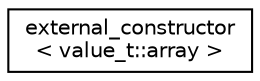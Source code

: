 digraph "Graphical Class Hierarchy"
{
 // LATEX_PDF_SIZE
  edge [fontname="Helvetica",fontsize="10",labelfontname="Helvetica",labelfontsize="10"];
  node [fontname="Helvetica",fontsize="10",shape=record];
  rankdir="LR";
  Node0 [label="external_constructor\l\< value_t::array \>",height=0.2,width=0.4,color="black", fillcolor="white", style="filled",URL="$structnlohmann_1_1detail_1_1external__constructor_3_01value__t_1_1array_01_4.html",tooltip=" "];
}
